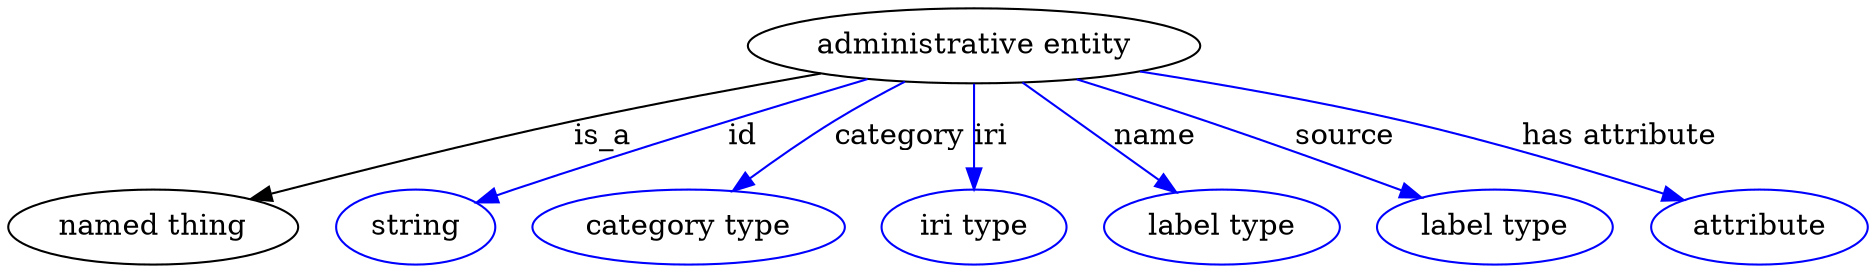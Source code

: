 digraph {
	graph [bb="0,0,732.54,123"];
	node [label="\N"];
	"administrative entity"	 [height=0.5,
		label="administrative entity",
		pos="379.25,105",
		width=2.329];
	"named thing"	 [height=0.5,
		pos="55.245,18",
		width=1.5346];
	"administrative entity" -> "named thing"	 [label=is_a,
		lp="234.25,61.5",
		pos="e,94.405,30.712 319.75,92.267 290.55,85.765 254.93,77.456 223.25,69 182.94,58.246 137.72,44.416 104.36,33.872"];
	id	 [color=blue,
		height=0.5,
		label=string,
		pos="159.25,18",
		width=0.84854];
	"administrative entity" -> id	 [color=blue,
		label=id,
		lp="283.75,61.5",
		pos="e,183.69,29.264 336.42,89.365 299.78,75.802 245.75,55.357 199.25,36 197.19,35.144 195.08,34.249 192.96,33.334",
		style=solid];
	category	 [color=blue,
		height=0.5,
		label="category type",
		pos="266.25,18",
		width=1.6249];
	"administrative entity" -> category	 [color=blue,
		label=category,
		lp="351.75,61.5",
		pos="e,286.33,35.152 354.08,87.784 345.76,81.949 336.52,75.309 328.25,69 316.85,60.312 304.61,50.378 294.04,41.599",
		style=solid];
	iri	 [color=blue,
		height=0.5,
		label="iri type",
		pos="379.25,18",
		width=1.011];
	"administrative entity" -> iri	 [color=blue,
		label=iri,
		lp="385.75,61.5",
		pos="e,379.25,36.003 379.25,86.974 379.25,75.192 379.25,59.561 379.25,46.158",
		style=solid];
	name	 [color=blue,
		height=0.5,
		label="label type",
		pos="479.25,18",
		width=1.2638];
	"administrative entity" -> name	 [color=blue,
		label=name,
		lp="450.75,61.5",
		pos="e,460.39,34.402 399.48,87.394 414.78,74.081 435.93,55.681 452.61,41.173",
		style=solid];
	source	 [color=blue,
		height=0.5,
		label="label type",
		pos="588.25,18",
		width=1.2638];
	"administrative entity" -> source	 [color=blue,
		label=source,
		lp="521.25,61.5",
		pos="e,557.79,31.471 420.12,89.142 435.84,82.964 453.92,75.756 470.25,69 496.41,58.174 525.62,45.552 548.44,35.573",
		style=solid];
	"has attribute"	 [color=blue,
		height=0.5,
		label=attribute,
		pos="692.25,18",
		width=1.1193];
	"administrative entity" -> "has attribute"	 [color=blue,
		label="has attribute",
		lp="625.75,61.5",
		pos="e,660.81,29.445 441.54,92.943 472.33,86.572 509.94,78.178 543.25,69 587.96,56.677 598.42,51.189 642.25,36 645.16,34.99 648.16,33.937 \
651.19,32.87",
		style=solid];
}
